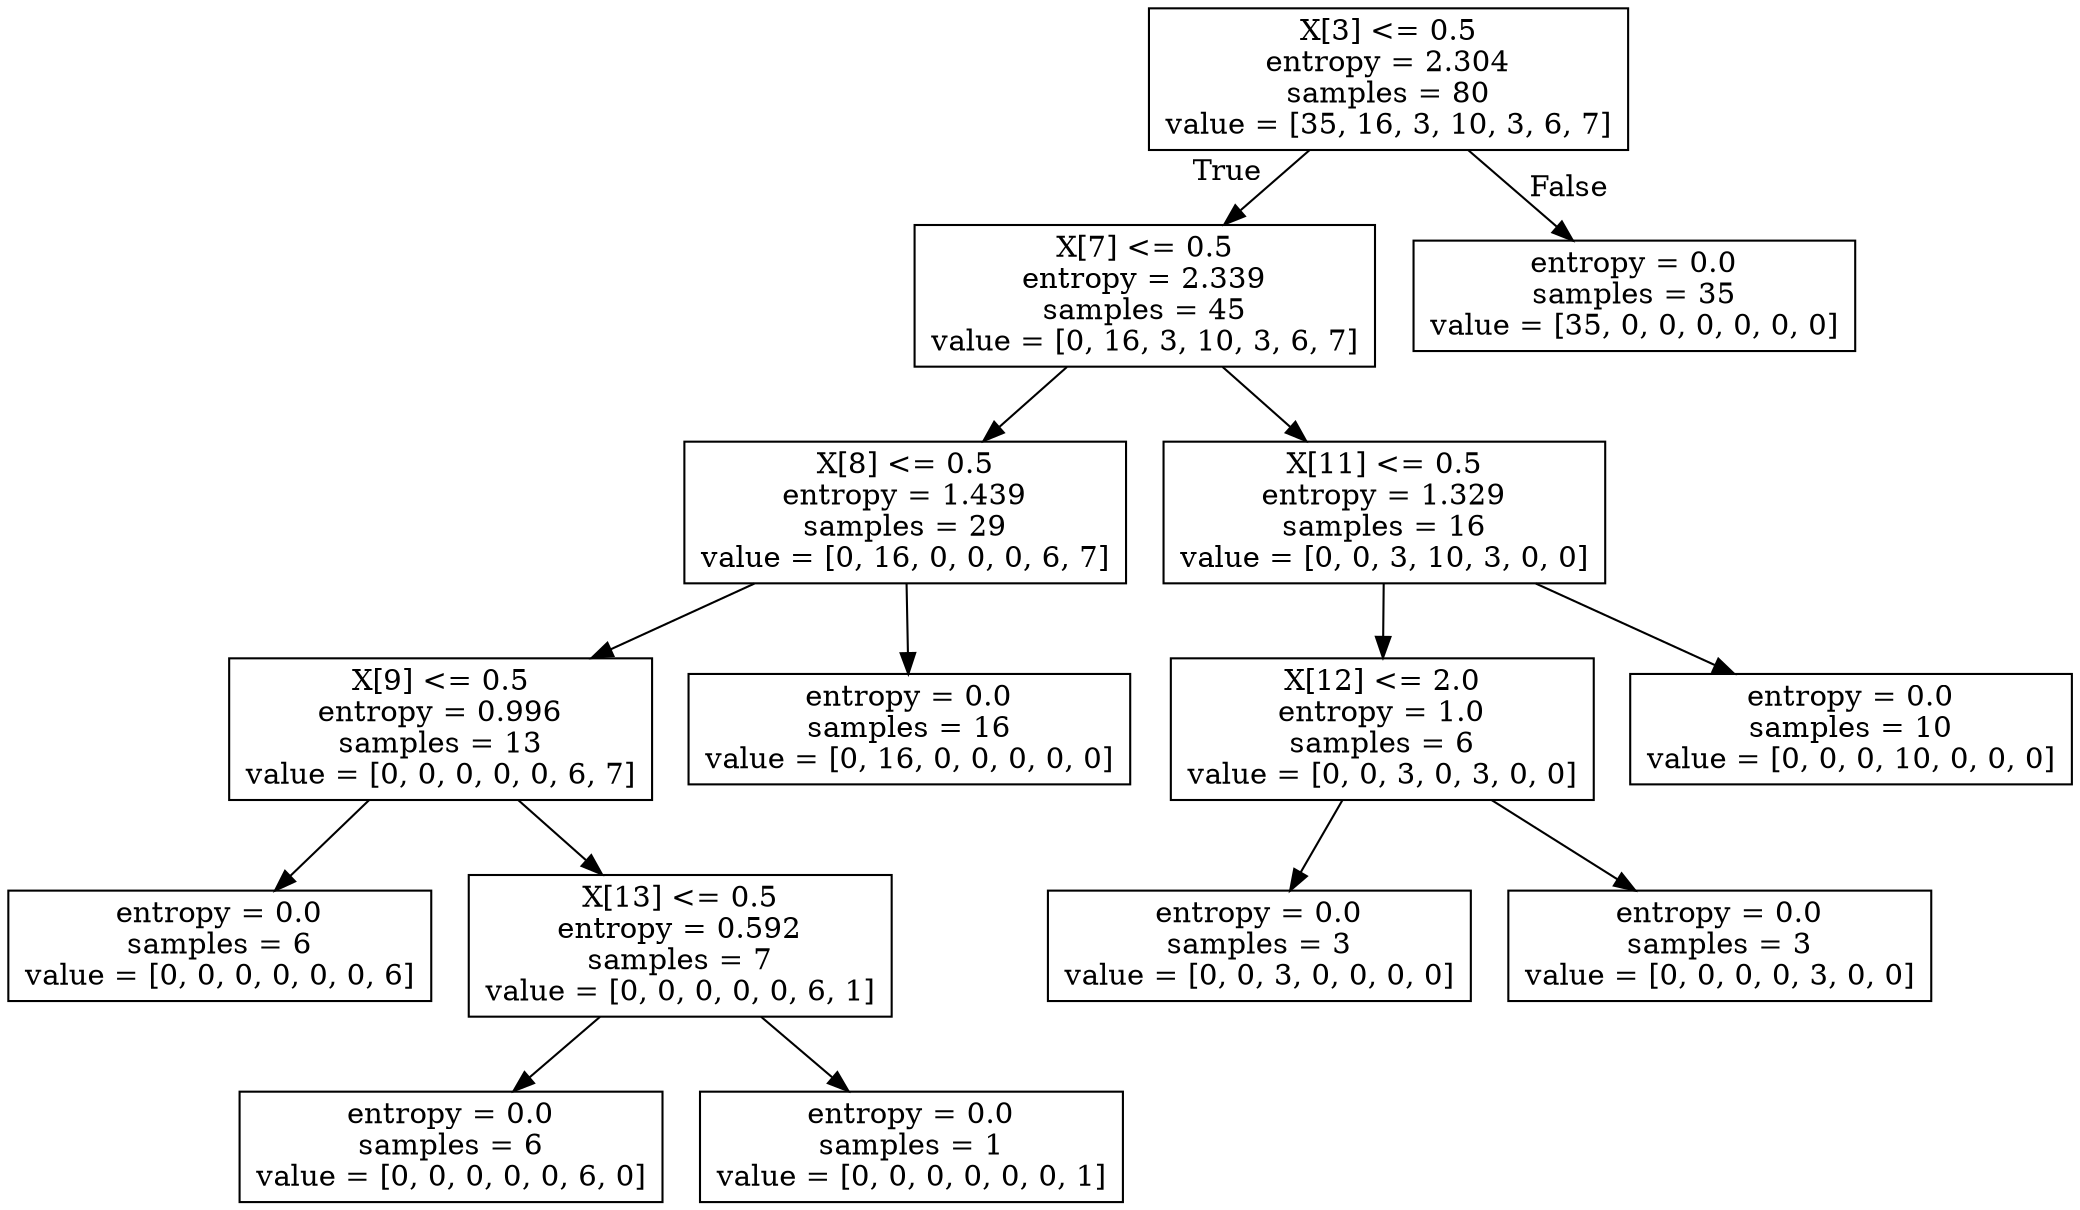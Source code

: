 digraph Tree {
node [shape=box] ;
0 [label="X[3] <= 0.5\nentropy = 2.304\nsamples = 80\nvalue = [35, 16, 3, 10, 3, 6, 7]"] ;
1 [label="X[7] <= 0.5\nentropy = 2.339\nsamples = 45\nvalue = [0, 16, 3, 10, 3, 6, 7]"] ;
0 -> 1 [labeldistance=2.5, labelangle=45, headlabel="True"] ;
2 [label="X[8] <= 0.5\nentropy = 1.439\nsamples = 29\nvalue = [0, 16, 0, 0, 0, 6, 7]"] ;
1 -> 2 ;
3 [label="X[9] <= 0.5\nentropy = 0.996\nsamples = 13\nvalue = [0, 0, 0, 0, 0, 6, 7]"] ;
2 -> 3 ;
4 [label="entropy = 0.0\nsamples = 6\nvalue = [0, 0, 0, 0, 0, 0, 6]"] ;
3 -> 4 ;
5 [label="X[13] <= 0.5\nentropy = 0.592\nsamples = 7\nvalue = [0, 0, 0, 0, 0, 6, 1]"] ;
3 -> 5 ;
6 [label="entropy = 0.0\nsamples = 6\nvalue = [0, 0, 0, 0, 0, 6, 0]"] ;
5 -> 6 ;
7 [label="entropy = 0.0\nsamples = 1\nvalue = [0, 0, 0, 0, 0, 0, 1]"] ;
5 -> 7 ;
8 [label="entropy = 0.0\nsamples = 16\nvalue = [0, 16, 0, 0, 0, 0, 0]"] ;
2 -> 8 ;
9 [label="X[11] <= 0.5\nentropy = 1.329\nsamples = 16\nvalue = [0, 0, 3, 10, 3, 0, 0]"] ;
1 -> 9 ;
10 [label="X[12] <= 2.0\nentropy = 1.0\nsamples = 6\nvalue = [0, 0, 3, 0, 3, 0, 0]"] ;
9 -> 10 ;
11 [label="entropy = 0.0\nsamples = 3\nvalue = [0, 0, 3, 0, 0, 0, 0]"] ;
10 -> 11 ;
12 [label="entropy = 0.0\nsamples = 3\nvalue = [0, 0, 0, 0, 3, 0, 0]"] ;
10 -> 12 ;
13 [label="entropy = 0.0\nsamples = 10\nvalue = [0, 0, 0, 10, 0, 0, 0]"] ;
9 -> 13 ;
14 [label="entropy = 0.0\nsamples = 35\nvalue = [35, 0, 0, 0, 0, 0, 0]"] ;
0 -> 14 [labeldistance=2.5, labelangle=-45, headlabel="False"] ;
}